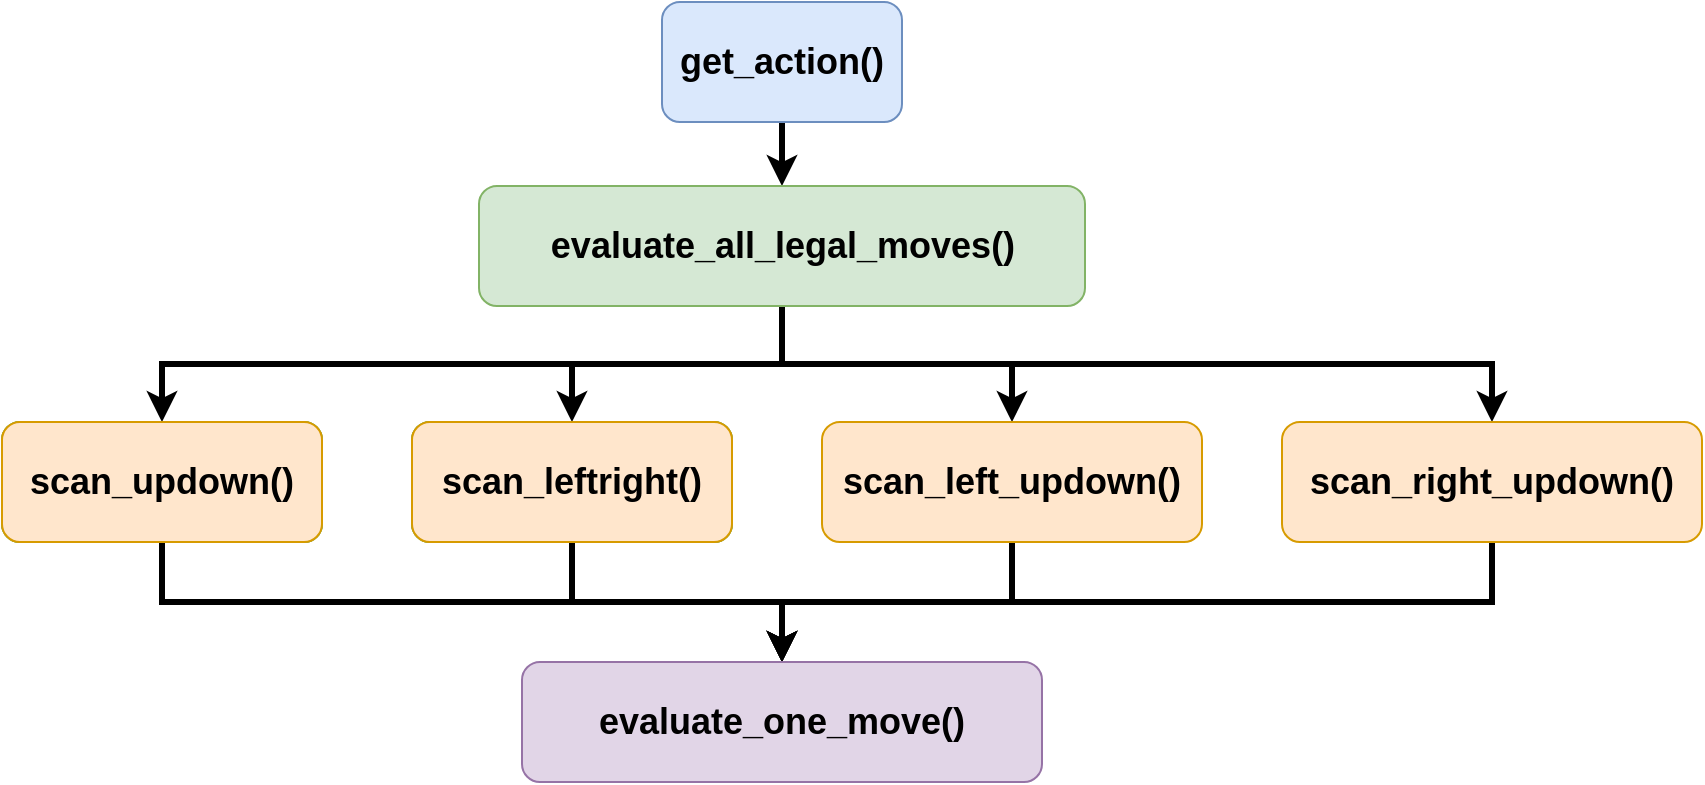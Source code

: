 <mxfile version="20.8.16" type="github">
  <diagram id="9qLbLH6k9e7wicqBftCI" name="第 1 页">
    <mxGraphModel dx="1050" dy="573" grid="0" gridSize="10" guides="1" tooltips="1" connect="1" arrows="1" fold="1" page="1" pageScale="1" pageWidth="2339" pageHeight="3300" math="0" shadow="0">
      <root>
        <mxCell id="0" />
        <mxCell id="1" parent="0" />
        <mxCell id="wZmkeNp5cZ4xpY8wdVEU-10" style="edgeStyle=orthogonalEdgeStyle;rounded=0;orthogonalLoop=1;jettySize=auto;html=1;exitX=0.5;exitY=1;exitDx=0;exitDy=0;fontSize=18;strokeWidth=3;" parent="1" source="wZmkeNp5cZ4xpY8wdVEU-1" target="wZmkeNp5cZ4xpY8wdVEU-3" edge="1">
          <mxGeometry relative="1" as="geometry" />
        </mxCell>
        <mxCell id="wZmkeNp5cZ4xpY8wdVEU-1" value="&lt;font style=&quot;font-size: 18px;&quot;&gt;&lt;b&gt;get_action()&lt;/b&gt;&lt;/font&gt;" style="rounded=1;whiteSpace=wrap;html=1;fillColor=#dae8fc;strokeColor=#6c8ebf;" parent="1" vertex="1">
          <mxGeometry x="412" y="102" width="120" height="60" as="geometry" />
        </mxCell>
        <mxCell id="wZmkeNp5cZ4xpY8wdVEU-11" style="edgeStyle=orthogonalEdgeStyle;rounded=0;orthogonalLoop=1;jettySize=auto;html=1;exitX=0.5;exitY=1;exitDx=0;exitDy=0;entryX=0.5;entryY=0;entryDx=0;entryDy=0;fontSize=18;strokeWidth=3;" parent="1" source="wZmkeNp5cZ4xpY8wdVEU-3" target="wZmkeNp5cZ4xpY8wdVEU-8" edge="1">
          <mxGeometry relative="1" as="geometry" />
        </mxCell>
        <mxCell id="wZmkeNp5cZ4xpY8wdVEU-14" style="edgeStyle=orthogonalEdgeStyle;rounded=0;orthogonalLoop=1;jettySize=auto;html=1;exitX=0.5;exitY=1;exitDx=0;exitDy=0;strokeWidth=3;fontSize=18;" parent="1" source="wZmkeNp5cZ4xpY8wdVEU-3" target="wZmkeNp5cZ4xpY8wdVEU-9" edge="1">
          <mxGeometry relative="1" as="geometry" />
        </mxCell>
        <mxCell id="wZmkeNp5cZ4xpY8wdVEU-15" style="edgeStyle=orthogonalEdgeStyle;rounded=0;orthogonalLoop=1;jettySize=auto;html=1;exitX=0.5;exitY=1;exitDx=0;exitDy=0;entryX=0.5;entryY=0;entryDx=0;entryDy=0;strokeWidth=3;fontSize=18;" parent="1" source="wZmkeNp5cZ4xpY8wdVEU-3" target="wZmkeNp5cZ4xpY8wdVEU-6" edge="1">
          <mxGeometry relative="1" as="geometry" />
        </mxCell>
        <mxCell id="wZmkeNp5cZ4xpY8wdVEU-16" style="edgeStyle=orthogonalEdgeStyle;rounded=0;orthogonalLoop=1;jettySize=auto;html=1;exitX=0.5;exitY=1;exitDx=0;exitDy=0;strokeWidth=3;fontSize=18;" parent="1" source="wZmkeNp5cZ4xpY8wdVEU-3" target="wZmkeNp5cZ4xpY8wdVEU-7" edge="1">
          <mxGeometry relative="1" as="geometry" />
        </mxCell>
        <mxCell id="wZmkeNp5cZ4xpY8wdVEU-3" value="&lt;font style=&quot;font-size: 18px;&quot;&gt;&lt;b&gt;evaluate_all_legal_moves&lt;/b&gt;&lt;b style=&quot;&quot;&gt;()&lt;/b&gt;&lt;/font&gt;" style="rounded=1;whiteSpace=wrap;html=1;fillColor=#d5e8d4;strokeColor=#82b366;" parent="1" vertex="1">
          <mxGeometry x="320.5" y="194" width="303" height="60" as="geometry" />
        </mxCell>
        <mxCell id="wZmkeNp5cZ4xpY8wdVEU-4" value="&lt;span style=&quot;font-size: 18px;&quot;&gt;&lt;b&gt;scan_updown()&lt;/b&gt;&lt;/span&gt;" style="rounded=1;whiteSpace=wrap;html=1;fillColor=#d5e8d4;strokeColor=#82b366;" parent="1" vertex="1">
          <mxGeometry x="82" y="312" width="160" height="60" as="geometry" />
        </mxCell>
        <mxCell id="wZmkeNp5cZ4xpY8wdVEU-5" value="&lt;span style=&quot;font-size: 18px;&quot;&gt;&lt;b&gt;scan_updown()&lt;/b&gt;&lt;/span&gt;" style="rounded=1;whiteSpace=wrap;html=1;fillColor=#d5e8d4;strokeColor=#82b366;" parent="1" vertex="1">
          <mxGeometry x="287" y="312" width="160" height="60" as="geometry" />
        </mxCell>
        <mxCell id="wZmkeNp5cZ4xpY8wdVEU-24" style="edgeStyle=orthogonalEdgeStyle;rounded=0;orthogonalLoop=1;jettySize=auto;html=1;exitX=0.5;exitY=1;exitDx=0;exitDy=0;entryX=0.5;entryY=0;entryDx=0;entryDy=0;strokeWidth=3;fontSize=18;" parent="1" source="wZmkeNp5cZ4xpY8wdVEU-6" target="wZmkeNp5cZ4xpY8wdVEU-19" edge="1">
          <mxGeometry relative="1" as="geometry" />
        </mxCell>
        <mxCell id="wZmkeNp5cZ4xpY8wdVEU-6" value="&lt;span style=&quot;font-size: 18px;&quot;&gt;&lt;b&gt;scan_left_updown()&lt;/b&gt;&lt;/span&gt;" style="rounded=1;whiteSpace=wrap;html=1;fillColor=#ffe6cc;strokeColor=#d79b00;" parent="1" vertex="1">
          <mxGeometry x="492" y="312" width="190" height="60" as="geometry" />
        </mxCell>
        <mxCell id="wZmkeNp5cZ4xpY8wdVEU-27" style="edgeStyle=orthogonalEdgeStyle;rounded=0;orthogonalLoop=1;jettySize=auto;html=1;exitX=0.5;exitY=1;exitDx=0;exitDy=0;strokeWidth=3;fontSize=18;" parent="1" source="wZmkeNp5cZ4xpY8wdVEU-7" target="wZmkeNp5cZ4xpY8wdVEU-19" edge="1">
          <mxGeometry relative="1" as="geometry" />
        </mxCell>
        <mxCell id="wZmkeNp5cZ4xpY8wdVEU-7" value="&lt;span style=&quot;font-size: 18px;&quot;&gt;&lt;b&gt;scan_right_updown()&lt;/b&gt;&lt;/span&gt;" style="rounded=1;whiteSpace=wrap;html=1;fillColor=#ffe6cc;strokeColor=#d79b00;" parent="1" vertex="1">
          <mxGeometry x="722" y="312" width="210" height="60" as="geometry" />
        </mxCell>
        <mxCell id="wZmkeNp5cZ4xpY8wdVEU-8" value="&lt;span style=&quot;font-size: 18px;&quot;&gt;&lt;b&gt;scan_updown()&lt;/b&gt;&lt;/span&gt;" style="rounded=1;whiteSpace=wrap;html=1;fillColor=#d5e8d4;strokeColor=#82b366;" parent="1" vertex="1">
          <mxGeometry x="82" y="312" width="160" height="60" as="geometry" />
        </mxCell>
        <mxCell id="wZmkeNp5cZ4xpY8wdVEU-9" value="&lt;span style=&quot;font-size: 18px;&quot;&gt;&lt;b&gt;scan_leftright()&lt;/b&gt;&lt;/span&gt;" style="rounded=1;whiteSpace=wrap;html=1;fillColor=#d5e8d4;strokeColor=#82b366;" parent="1" vertex="1">
          <mxGeometry x="287" y="312" width="160" height="60" as="geometry" />
        </mxCell>
        <mxCell id="wZmkeNp5cZ4xpY8wdVEU-20" style="edgeStyle=orthogonalEdgeStyle;rounded=0;orthogonalLoop=1;jettySize=auto;html=1;exitX=0.5;exitY=1;exitDx=0;exitDy=0;strokeWidth=3;fontSize=18;" parent="1" source="wZmkeNp5cZ4xpY8wdVEU-17" target="wZmkeNp5cZ4xpY8wdVEU-19" edge="1">
          <mxGeometry relative="1" as="geometry" />
        </mxCell>
        <mxCell id="wZmkeNp5cZ4xpY8wdVEU-17" value="&lt;span style=&quot;font-size: 18px;&quot;&gt;&lt;b&gt;scan_updown()&lt;/b&gt;&lt;/span&gt;" style="rounded=1;whiteSpace=wrap;html=1;fillColor=#ffe6cc;strokeColor=#d79b00;" parent="1" vertex="1">
          <mxGeometry x="82" y="312" width="160" height="60" as="geometry" />
        </mxCell>
        <mxCell id="wZmkeNp5cZ4xpY8wdVEU-23" style="edgeStyle=orthogonalEdgeStyle;rounded=0;orthogonalLoop=1;jettySize=auto;html=1;exitX=0.5;exitY=1;exitDx=0;exitDy=0;entryX=0.5;entryY=0;entryDx=0;entryDy=0;strokeWidth=3;fontSize=18;" parent="1" source="wZmkeNp5cZ4xpY8wdVEU-18" target="wZmkeNp5cZ4xpY8wdVEU-19" edge="1">
          <mxGeometry relative="1" as="geometry" />
        </mxCell>
        <mxCell id="wZmkeNp5cZ4xpY8wdVEU-18" value="&lt;span style=&quot;font-size: 18px;&quot;&gt;&lt;b&gt;scan_leftright()&lt;/b&gt;&lt;/span&gt;" style="rounded=1;whiteSpace=wrap;html=1;fillColor=#ffe6cc;strokeColor=#d79b00;" parent="1" vertex="1">
          <mxGeometry x="287" y="312" width="160" height="60" as="geometry" />
        </mxCell>
        <mxCell id="wZmkeNp5cZ4xpY8wdVEU-19" value="&lt;font style=&quot;font-size: 18px;&quot;&gt;&lt;b&gt;&lt;span style=&quot;background-color: initial;&quot;&gt;evaluate_one_move&lt;/span&gt;()&lt;/b&gt;&lt;/font&gt;" style="rounded=1;whiteSpace=wrap;html=1;fillColor=#e1d5e7;strokeColor=#9673a6;" parent="1" vertex="1">
          <mxGeometry x="342" y="432" width="260" height="60" as="geometry" />
        </mxCell>
      </root>
    </mxGraphModel>
  </diagram>
</mxfile>
